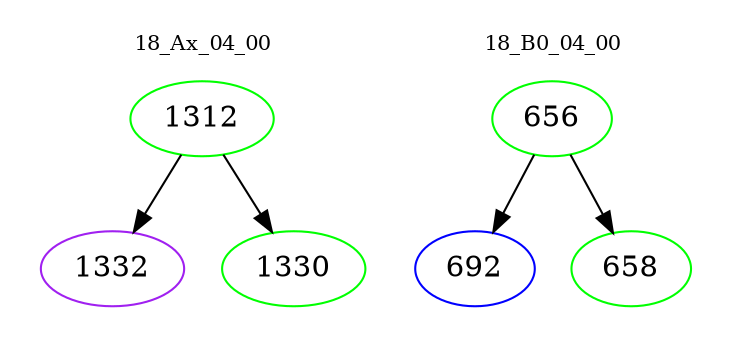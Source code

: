 digraph{
subgraph cluster_0 {
color = white
label = "18_Ax_04_00";
fontsize=10;
T0_1312 [label="1312", color="green"]
T0_1312 -> T0_1332 [color="black"]
T0_1332 [label="1332", color="purple"]
T0_1312 -> T0_1330 [color="black"]
T0_1330 [label="1330", color="green"]
}
subgraph cluster_1 {
color = white
label = "18_B0_04_00";
fontsize=10;
T1_656 [label="656", color="green"]
T1_656 -> T1_692 [color="black"]
T1_692 [label="692", color="blue"]
T1_656 -> T1_658 [color="black"]
T1_658 [label="658", color="green"]
}
}
